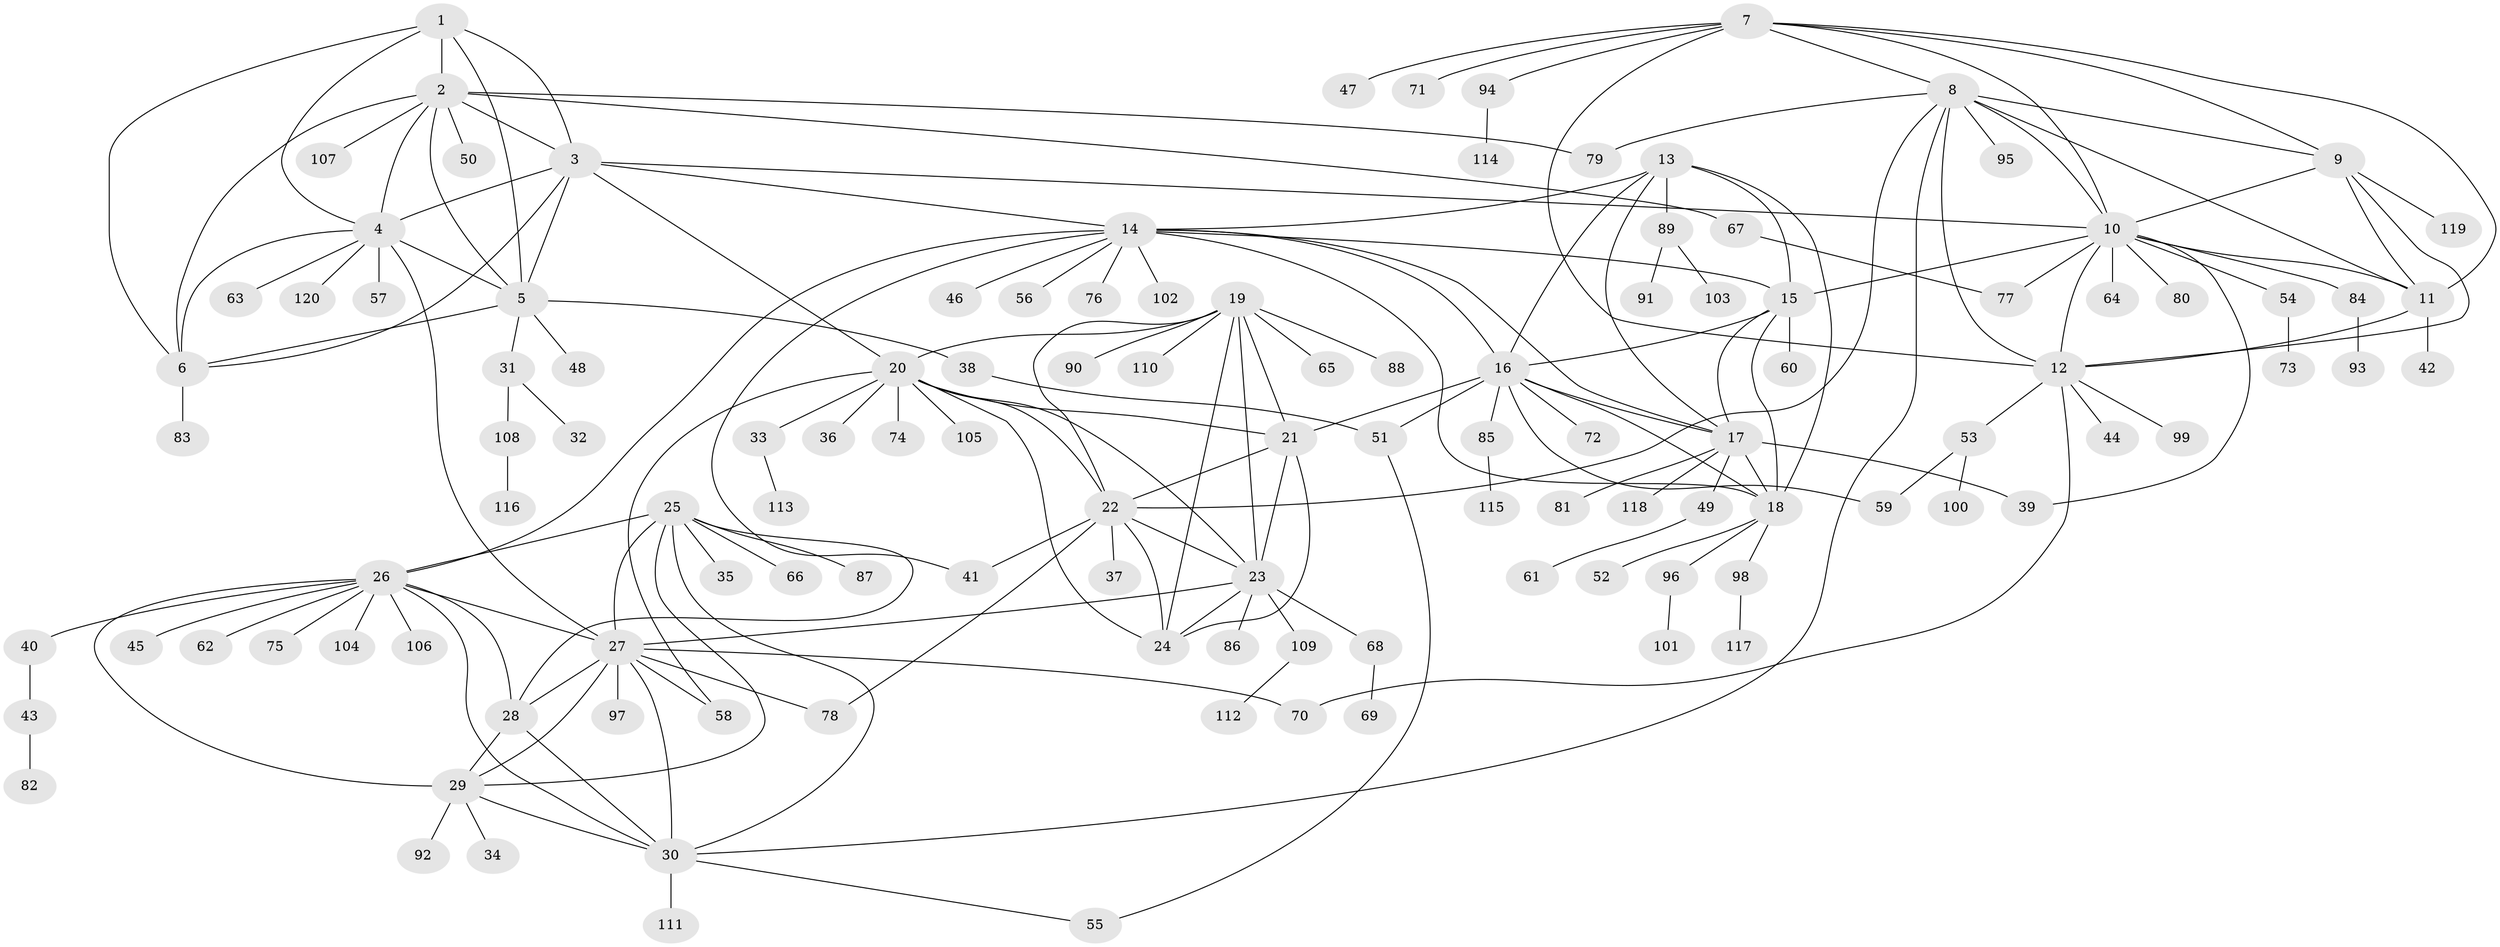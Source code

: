 // coarse degree distribution, {3: 0.046511627906976744, 6: 0.046511627906976744, 9: 0.011627906976744186, 8: 0.03488372093023256, 7: 0.05813953488372093, 16: 0.011627906976744186, 4: 0.03488372093023256, 21: 0.011627906976744186, 13: 0.011627906976744186, 14: 0.011627906976744186, 10: 0.011627906976744186, 5: 0.011627906976744186, 1: 0.5930232558139535, 2: 0.10465116279069768}
// Generated by graph-tools (version 1.1) at 2025/52/02/27/25 19:52:20]
// undirected, 120 vertices, 185 edges
graph export_dot {
graph [start="1"]
  node [color=gray90,style=filled];
  1;
  2;
  3;
  4;
  5;
  6;
  7;
  8;
  9;
  10;
  11;
  12;
  13;
  14;
  15;
  16;
  17;
  18;
  19;
  20;
  21;
  22;
  23;
  24;
  25;
  26;
  27;
  28;
  29;
  30;
  31;
  32;
  33;
  34;
  35;
  36;
  37;
  38;
  39;
  40;
  41;
  42;
  43;
  44;
  45;
  46;
  47;
  48;
  49;
  50;
  51;
  52;
  53;
  54;
  55;
  56;
  57;
  58;
  59;
  60;
  61;
  62;
  63;
  64;
  65;
  66;
  67;
  68;
  69;
  70;
  71;
  72;
  73;
  74;
  75;
  76;
  77;
  78;
  79;
  80;
  81;
  82;
  83;
  84;
  85;
  86;
  87;
  88;
  89;
  90;
  91;
  92;
  93;
  94;
  95;
  96;
  97;
  98;
  99;
  100;
  101;
  102;
  103;
  104;
  105;
  106;
  107;
  108;
  109;
  110;
  111;
  112;
  113;
  114;
  115;
  116;
  117;
  118;
  119;
  120;
  1 -- 2;
  1 -- 3;
  1 -- 4;
  1 -- 5;
  1 -- 6;
  2 -- 3;
  2 -- 4;
  2 -- 5;
  2 -- 6;
  2 -- 50;
  2 -- 67;
  2 -- 79;
  2 -- 107;
  3 -- 4;
  3 -- 5;
  3 -- 6;
  3 -- 10;
  3 -- 14;
  3 -- 20;
  4 -- 5;
  4 -- 6;
  4 -- 27;
  4 -- 57;
  4 -- 63;
  4 -- 120;
  5 -- 6;
  5 -- 31;
  5 -- 38;
  5 -- 48;
  6 -- 83;
  7 -- 8;
  7 -- 9;
  7 -- 10;
  7 -- 11;
  7 -- 12;
  7 -- 47;
  7 -- 71;
  7 -- 94;
  8 -- 9;
  8 -- 10;
  8 -- 11;
  8 -- 12;
  8 -- 22;
  8 -- 30;
  8 -- 79;
  8 -- 95;
  9 -- 10;
  9 -- 11;
  9 -- 12;
  9 -- 119;
  10 -- 11;
  10 -- 12;
  10 -- 15;
  10 -- 39;
  10 -- 54;
  10 -- 64;
  10 -- 77;
  10 -- 80;
  10 -- 84;
  11 -- 12;
  11 -- 42;
  12 -- 44;
  12 -- 53;
  12 -- 70;
  12 -- 99;
  13 -- 14;
  13 -- 15;
  13 -- 16;
  13 -- 17;
  13 -- 18;
  13 -- 89;
  14 -- 15;
  14 -- 16;
  14 -- 17;
  14 -- 18;
  14 -- 26;
  14 -- 41;
  14 -- 46;
  14 -- 56;
  14 -- 76;
  14 -- 102;
  15 -- 16;
  15 -- 17;
  15 -- 18;
  15 -- 60;
  16 -- 17;
  16 -- 18;
  16 -- 21;
  16 -- 51;
  16 -- 59;
  16 -- 72;
  16 -- 85;
  17 -- 18;
  17 -- 39;
  17 -- 49;
  17 -- 81;
  17 -- 118;
  18 -- 52;
  18 -- 96;
  18 -- 98;
  19 -- 20;
  19 -- 21;
  19 -- 22;
  19 -- 23;
  19 -- 24;
  19 -- 65;
  19 -- 88;
  19 -- 90;
  19 -- 110;
  20 -- 21;
  20 -- 22;
  20 -- 23;
  20 -- 24;
  20 -- 33;
  20 -- 36;
  20 -- 58;
  20 -- 74;
  20 -- 105;
  21 -- 22;
  21 -- 23;
  21 -- 24;
  22 -- 23;
  22 -- 24;
  22 -- 37;
  22 -- 41;
  22 -- 78;
  23 -- 24;
  23 -- 27;
  23 -- 68;
  23 -- 86;
  23 -- 109;
  25 -- 26;
  25 -- 27;
  25 -- 28;
  25 -- 29;
  25 -- 30;
  25 -- 35;
  25 -- 66;
  25 -- 87;
  26 -- 27;
  26 -- 28;
  26 -- 29;
  26 -- 30;
  26 -- 40;
  26 -- 45;
  26 -- 62;
  26 -- 75;
  26 -- 104;
  26 -- 106;
  27 -- 28;
  27 -- 29;
  27 -- 30;
  27 -- 58;
  27 -- 70;
  27 -- 78;
  27 -- 97;
  28 -- 29;
  28 -- 30;
  29 -- 30;
  29 -- 34;
  29 -- 92;
  30 -- 55;
  30 -- 111;
  31 -- 32;
  31 -- 108;
  33 -- 113;
  38 -- 51;
  40 -- 43;
  43 -- 82;
  49 -- 61;
  51 -- 55;
  53 -- 59;
  53 -- 100;
  54 -- 73;
  67 -- 77;
  68 -- 69;
  84 -- 93;
  85 -- 115;
  89 -- 91;
  89 -- 103;
  94 -- 114;
  96 -- 101;
  98 -- 117;
  108 -- 116;
  109 -- 112;
}
